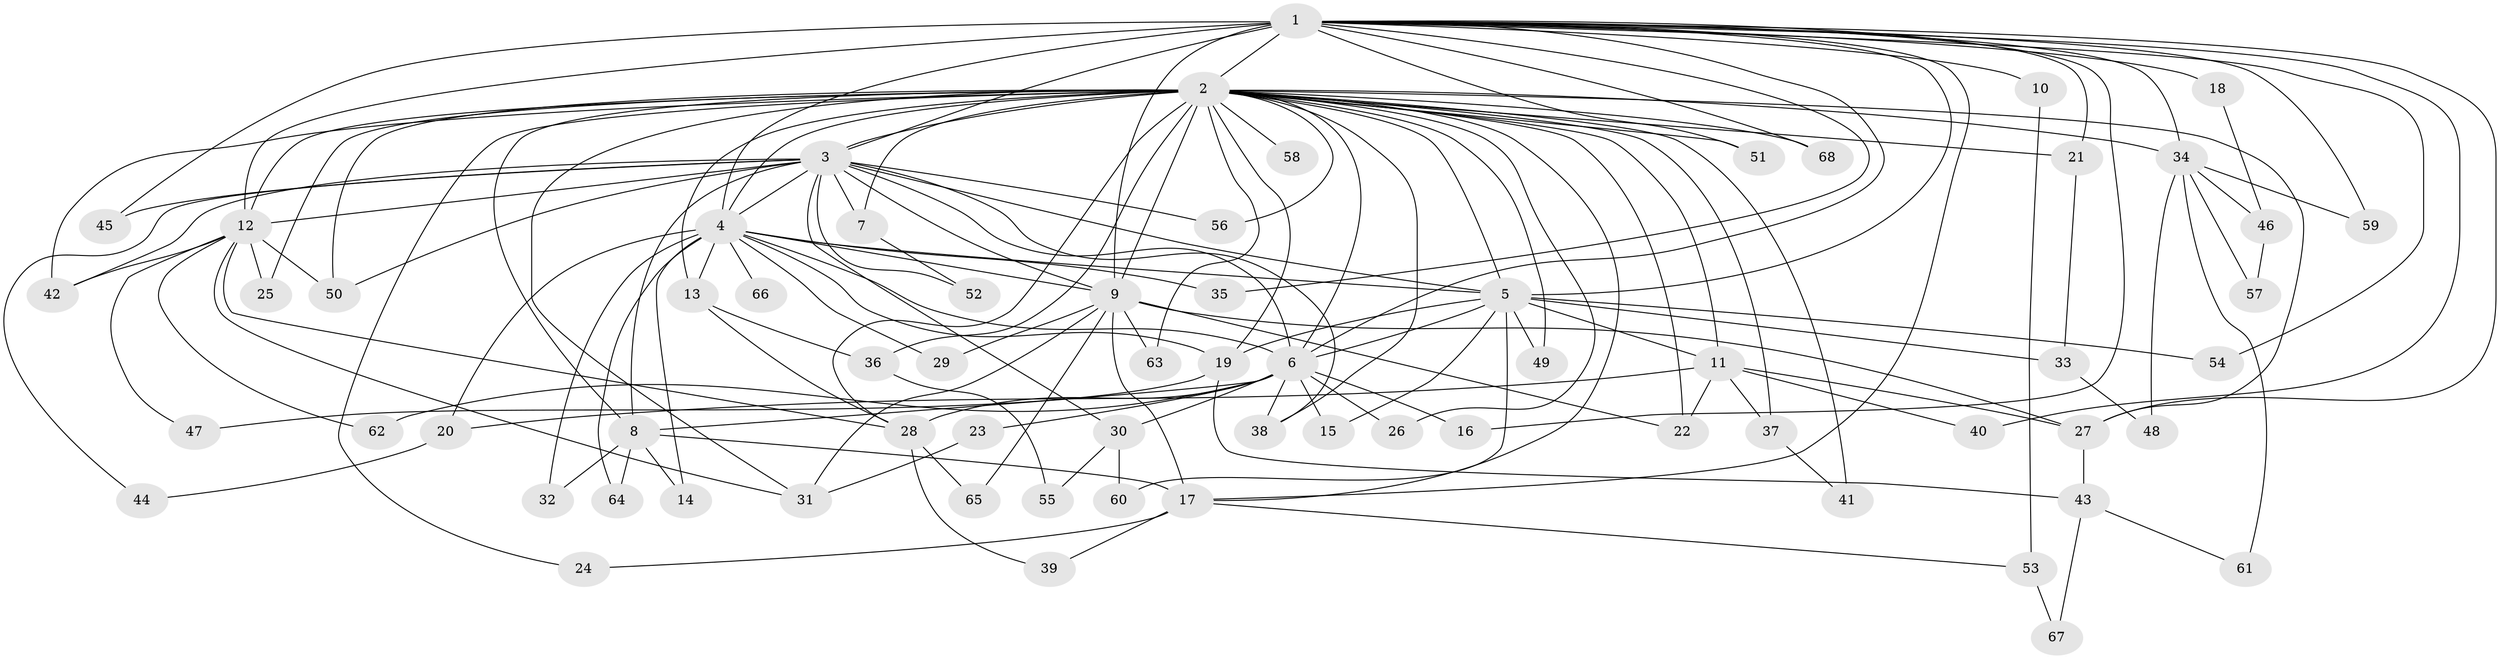 // original degree distribution, {16: 0.007352941176470588, 38: 0.007352941176470588, 22: 0.014705882352941176, 23: 0.007352941176470588, 19: 0.007352941176470588, 21: 0.007352941176470588, 33: 0.007352941176470588, 31: 0.007352941176470588, 14: 0.007352941176470588, 4: 0.1323529411764706, 3: 0.19852941176470587, 5: 0.022058823529411766, 2: 0.5294117647058824, 8: 0.007352941176470588, 10: 0.007352941176470588, 6: 0.022058823529411766, 7: 0.007352941176470588}
// Generated by graph-tools (version 1.1) at 2025/34/03/09/25 02:34:41]
// undirected, 68 vertices, 151 edges
graph export_dot {
graph [start="1"]
  node [color=gray90,style=filled];
  1;
  2;
  3;
  4;
  5;
  6;
  7;
  8;
  9;
  10;
  11;
  12;
  13;
  14;
  15;
  16;
  17;
  18;
  19;
  20;
  21;
  22;
  23;
  24;
  25;
  26;
  27;
  28;
  29;
  30;
  31;
  32;
  33;
  34;
  35;
  36;
  37;
  38;
  39;
  40;
  41;
  42;
  43;
  44;
  45;
  46;
  47;
  48;
  49;
  50;
  51;
  52;
  53;
  54;
  55;
  56;
  57;
  58;
  59;
  60;
  61;
  62;
  63;
  64;
  65;
  66;
  67;
  68;
  1 -- 2 [weight=12.0];
  1 -- 3 [weight=2.0];
  1 -- 4 [weight=3.0];
  1 -- 5 [weight=3.0];
  1 -- 6 [weight=3.0];
  1 -- 9 [weight=1.0];
  1 -- 10 [weight=1.0];
  1 -- 12 [weight=2.0];
  1 -- 16 [weight=1.0];
  1 -- 17 [weight=1.0];
  1 -- 18 [weight=2.0];
  1 -- 21 [weight=2.0];
  1 -- 27 [weight=1.0];
  1 -- 34 [weight=1.0];
  1 -- 35 [weight=1.0];
  1 -- 40 [weight=1.0];
  1 -- 45 [weight=1.0];
  1 -- 51 [weight=1.0];
  1 -- 54 [weight=1.0];
  1 -- 59 [weight=1.0];
  1 -- 68 [weight=1.0];
  2 -- 3 [weight=6.0];
  2 -- 4 [weight=6.0];
  2 -- 5 [weight=5.0];
  2 -- 6 [weight=7.0];
  2 -- 7 [weight=2.0];
  2 -- 8 [weight=2.0];
  2 -- 9 [weight=12.0];
  2 -- 11 [weight=1.0];
  2 -- 12 [weight=3.0];
  2 -- 13 [weight=5.0];
  2 -- 17 [weight=1.0];
  2 -- 19 [weight=3.0];
  2 -- 21 [weight=2.0];
  2 -- 22 [weight=2.0];
  2 -- 24 [weight=1.0];
  2 -- 25 [weight=1.0];
  2 -- 26 [weight=1.0];
  2 -- 27 [weight=1.0];
  2 -- 28 [weight=2.0];
  2 -- 31 [weight=1.0];
  2 -- 34 [weight=1.0];
  2 -- 36 [weight=1.0];
  2 -- 37 [weight=2.0];
  2 -- 38 [weight=1.0];
  2 -- 41 [weight=1.0];
  2 -- 42 [weight=2.0];
  2 -- 49 [weight=1.0];
  2 -- 50 [weight=1.0];
  2 -- 51 [weight=1.0];
  2 -- 56 [weight=1.0];
  2 -- 58 [weight=1.0];
  2 -- 63 [weight=1.0];
  2 -- 68 [weight=1.0];
  3 -- 4 [weight=1.0];
  3 -- 5 [weight=1.0];
  3 -- 6 [weight=1.0];
  3 -- 7 [weight=1.0];
  3 -- 8 [weight=1.0];
  3 -- 9 [weight=1.0];
  3 -- 12 [weight=1.0];
  3 -- 30 [weight=1.0];
  3 -- 38 [weight=1.0];
  3 -- 42 [weight=1.0];
  3 -- 44 [weight=1.0];
  3 -- 45 [weight=1.0];
  3 -- 50 [weight=1.0];
  3 -- 52 [weight=1.0];
  3 -- 56 [weight=1.0];
  4 -- 5 [weight=1.0];
  4 -- 6 [weight=1.0];
  4 -- 9 [weight=1.0];
  4 -- 13 [weight=1.0];
  4 -- 14 [weight=1.0];
  4 -- 19 [weight=1.0];
  4 -- 20 [weight=1.0];
  4 -- 29 [weight=1.0];
  4 -- 32 [weight=1.0];
  4 -- 35 [weight=1.0];
  4 -- 64 [weight=1.0];
  4 -- 66 [weight=1.0];
  5 -- 6 [weight=1.0];
  5 -- 11 [weight=2.0];
  5 -- 15 [weight=1.0];
  5 -- 19 [weight=1.0];
  5 -- 33 [weight=1.0];
  5 -- 49 [weight=1.0];
  5 -- 54 [weight=1.0];
  5 -- 60 [weight=1.0];
  6 -- 8 [weight=1.0];
  6 -- 15 [weight=2.0];
  6 -- 16 [weight=1.0];
  6 -- 23 [weight=2.0];
  6 -- 26 [weight=1.0];
  6 -- 28 [weight=1.0];
  6 -- 30 [weight=1.0];
  6 -- 38 [weight=1.0];
  6 -- 62 [weight=1.0];
  7 -- 52 [weight=1.0];
  8 -- 14 [weight=1.0];
  8 -- 17 [weight=1.0];
  8 -- 32 [weight=1.0];
  8 -- 64 [weight=1.0];
  9 -- 17 [weight=1.0];
  9 -- 22 [weight=1.0];
  9 -- 27 [weight=1.0];
  9 -- 29 [weight=1.0];
  9 -- 31 [weight=1.0];
  9 -- 63 [weight=1.0];
  9 -- 65 [weight=1.0];
  10 -- 53 [weight=1.0];
  11 -- 20 [weight=1.0];
  11 -- 22 [weight=1.0];
  11 -- 27 [weight=1.0];
  11 -- 37 [weight=1.0];
  11 -- 40 [weight=1.0];
  12 -- 25 [weight=1.0];
  12 -- 28 [weight=1.0];
  12 -- 31 [weight=1.0];
  12 -- 42 [weight=1.0];
  12 -- 47 [weight=1.0];
  12 -- 50 [weight=1.0];
  12 -- 62 [weight=1.0];
  13 -- 28 [weight=1.0];
  13 -- 36 [weight=1.0];
  17 -- 24 [weight=1.0];
  17 -- 39 [weight=1.0];
  17 -- 53 [weight=1.0];
  18 -- 46 [weight=1.0];
  19 -- 43 [weight=1.0];
  19 -- 47 [weight=1.0];
  20 -- 44 [weight=1.0];
  21 -- 33 [weight=1.0];
  23 -- 31 [weight=1.0];
  27 -- 43 [weight=1.0];
  28 -- 39 [weight=1.0];
  28 -- 65 [weight=1.0];
  30 -- 55 [weight=1.0];
  30 -- 60 [weight=1.0];
  33 -- 48 [weight=1.0];
  34 -- 46 [weight=1.0];
  34 -- 48 [weight=1.0];
  34 -- 57 [weight=1.0];
  34 -- 59 [weight=1.0];
  34 -- 61 [weight=1.0];
  36 -- 55 [weight=1.0];
  37 -- 41 [weight=1.0];
  43 -- 61 [weight=1.0];
  43 -- 67 [weight=1.0];
  46 -- 57 [weight=1.0];
  53 -- 67 [weight=1.0];
}

